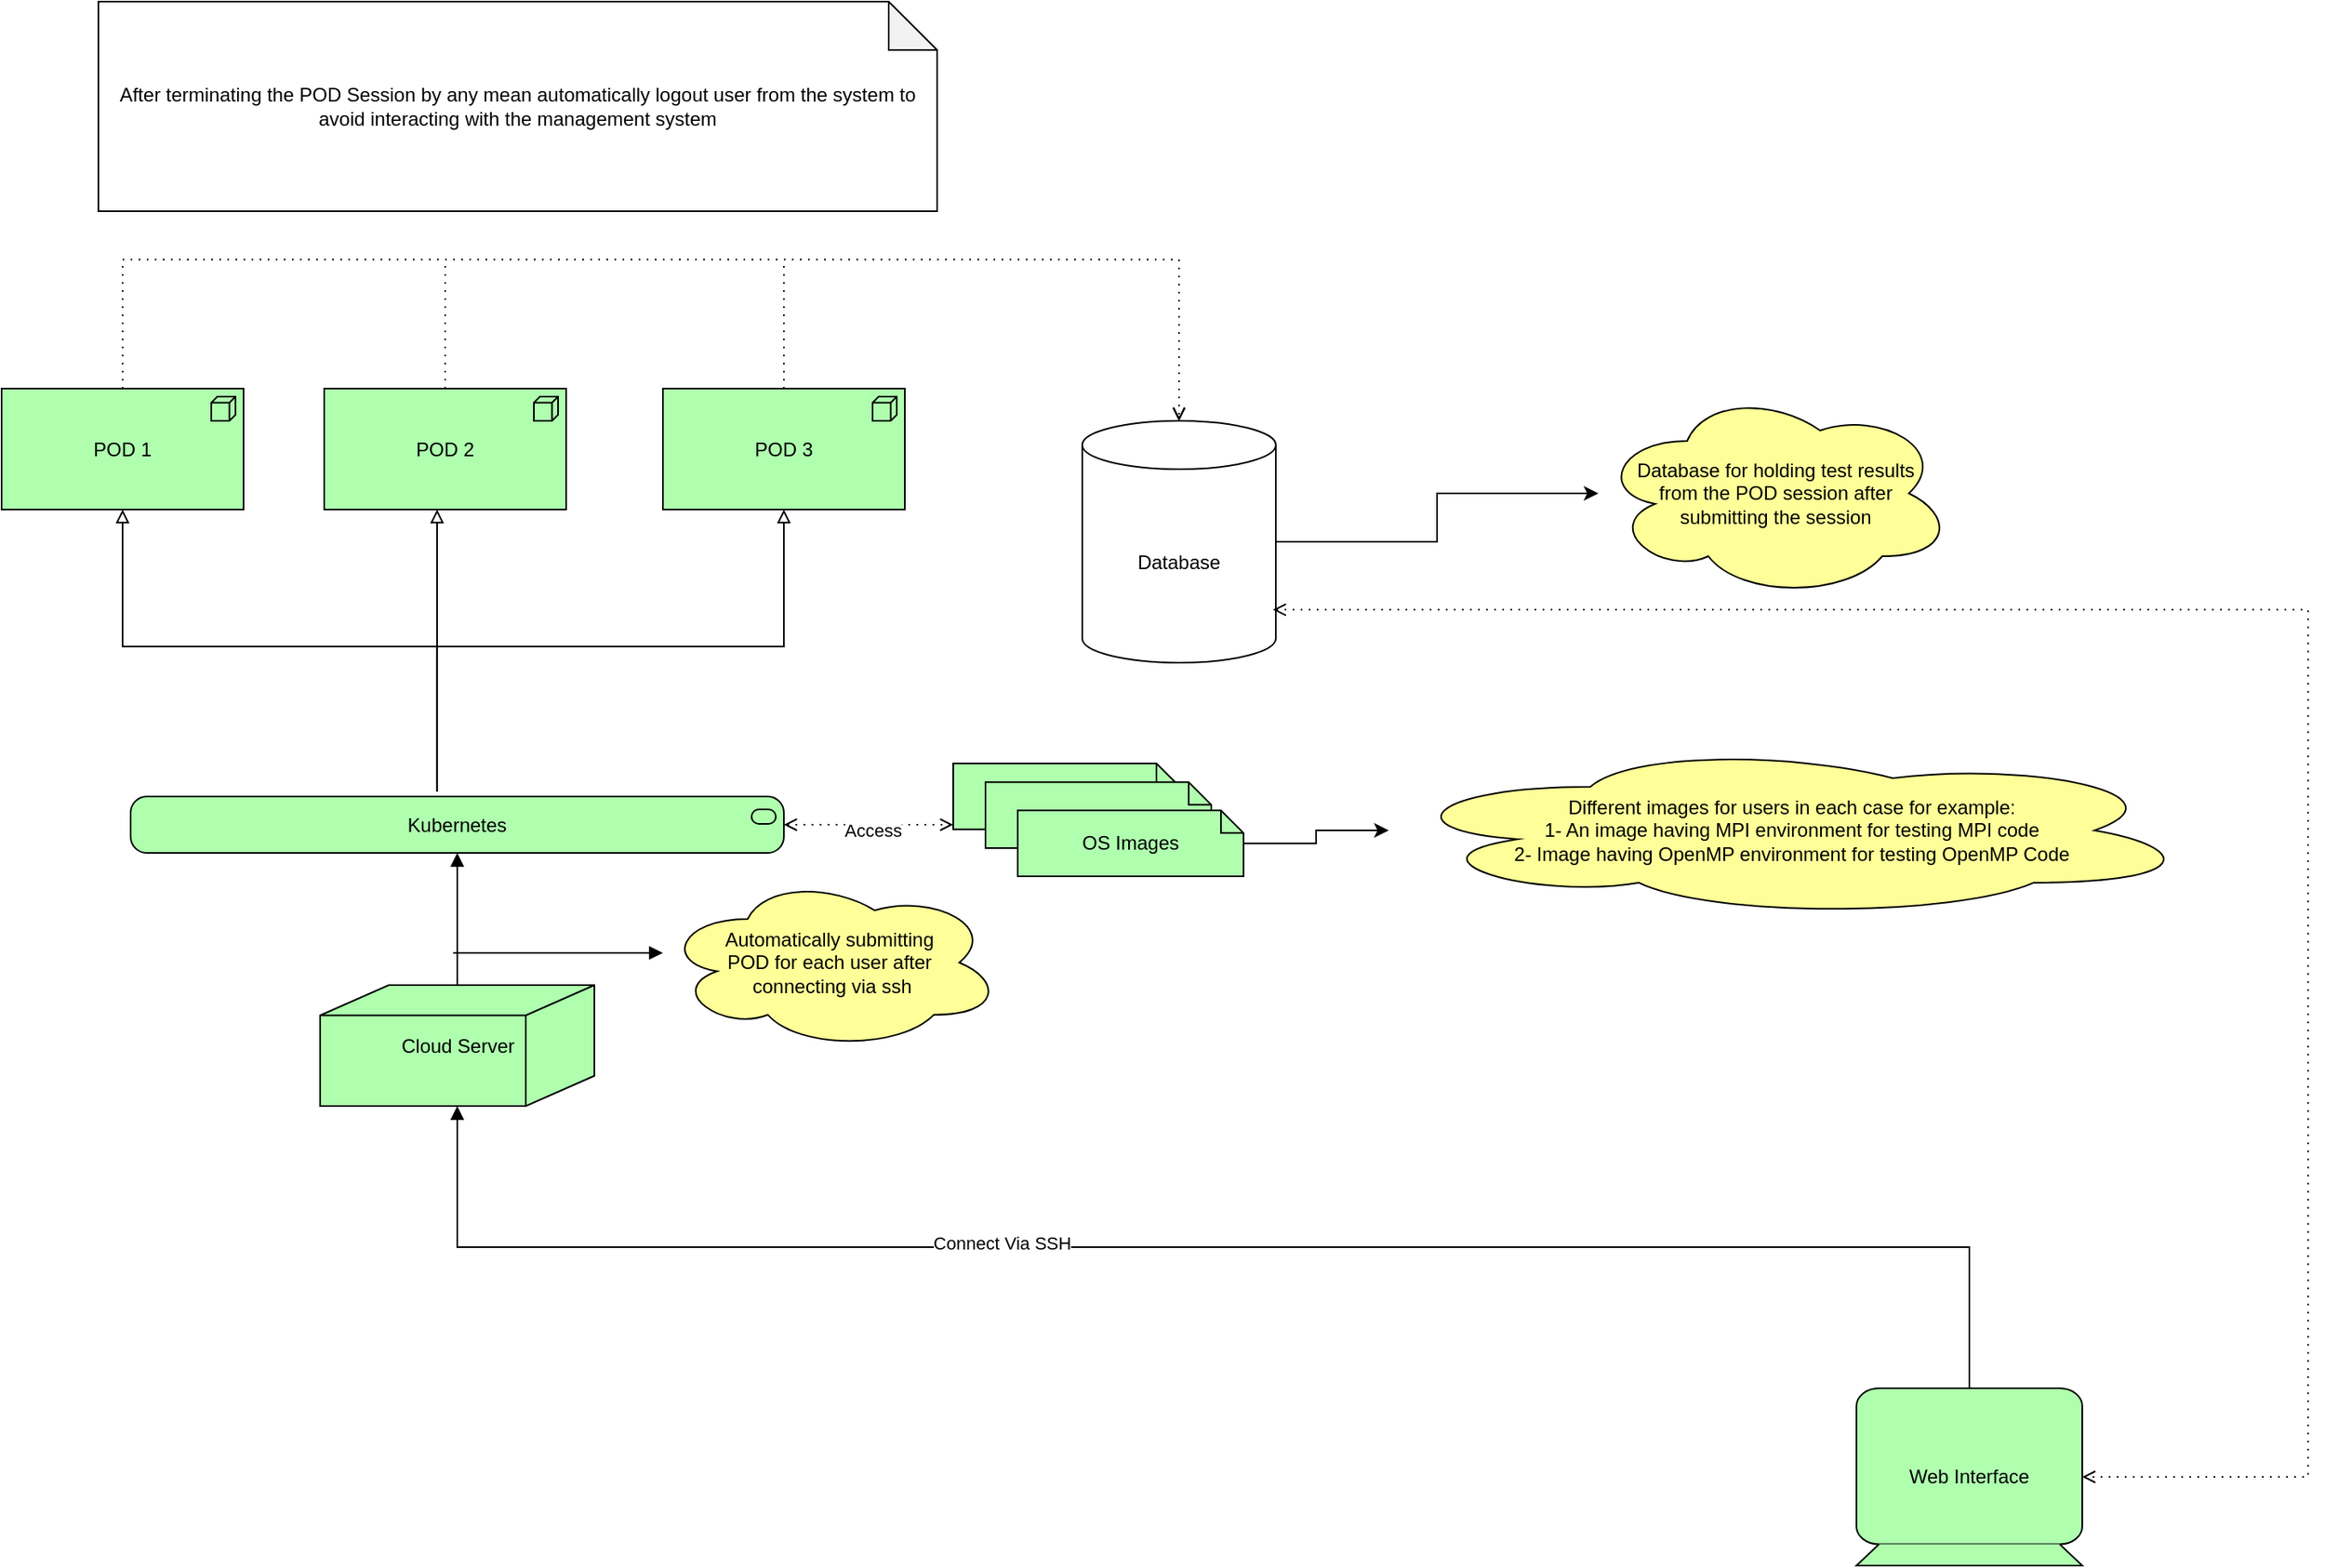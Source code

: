 <mxfile version="26.0.16">
  <diagram name="Page-1" id="8RpowJKbyrlr3DVdEzmi">
    <mxGraphModel dx="2049" dy="1120" grid="1" gridSize="10" guides="1" tooltips="1" connect="1" arrows="1" fold="1" page="1" pageScale="1" pageWidth="850" pageHeight="1100" math="0" shadow="0">
      <root>
        <mxCell id="0" />
        <mxCell id="1" parent="0" />
        <mxCell id="MGjpmvllVsbpUqZVuK8m-25" value="" style="group" vertex="1" connectable="0" parent="1">
          <mxGeometry x="600" y="512.5" width="180" height="70" as="geometry" />
        </mxCell>
        <mxCell id="MGjpmvllVsbpUqZVuK8m-22" value="" style="html=1;outlineConnect=0;whiteSpace=wrap;fillColor=#AFFFAF;shape=note;size=14;movable=1;resizable=1;rotatable=1;deletable=1;editable=1;locked=0;connectable=1;" vertex="1" parent="MGjpmvllVsbpUqZVuK8m-25">
          <mxGeometry width="140" height="40.833" as="geometry" />
        </mxCell>
        <mxCell id="MGjpmvllVsbpUqZVuK8m-23" value="" style="html=1;outlineConnect=0;whiteSpace=wrap;fillColor=#AFFFAF;shape=note;size=14;movable=1;resizable=1;rotatable=1;deletable=1;editable=1;locked=0;connectable=1;" vertex="1" parent="MGjpmvllVsbpUqZVuK8m-25">
          <mxGeometry x="20" y="11.667" width="140" height="40.833" as="geometry" />
        </mxCell>
        <mxCell id="MGjpmvllVsbpUqZVuK8m-24" value="OS Images" style="html=1;outlineConnect=0;whiteSpace=wrap;fillColor=#AFFFAF;shape=note;size=14;movable=1;resizable=1;rotatable=1;deletable=1;editable=1;locked=0;connectable=1;" vertex="1" parent="MGjpmvllVsbpUqZVuK8m-25">
          <mxGeometry x="40" y="29.167" width="140" height="40.833" as="geometry" />
        </mxCell>
        <mxCell id="MGjpmvllVsbpUqZVuK8m-39" value="" style="edgeStyle=elbowEdgeStyle;html=1;endArrow=open;elbow=vertical;endFill=0;dashed=1;startArrow=open;startFill=0;dashPattern=1 4;rounded=0;exitX=1;exitY=0.5;exitDx=0;exitDy=0;exitPerimeter=0;" edge="1" parent="MGjpmvllVsbpUqZVuK8m-25" source="MGjpmvllVsbpUqZVuK8m-30">
          <mxGeometry width="160" relative="1" as="geometry">
            <mxPoint x="-90" y="36.5" as="sourcePoint" />
            <mxPoint y="37.5" as="targetPoint" />
            <Array as="points">
              <mxPoint x="-70" y="38" />
            </Array>
          </mxGeometry>
        </mxCell>
        <mxCell id="MGjpmvllVsbpUqZVuK8m-41" value="Access" style="edgeLabel;html=1;align=center;verticalAlign=middle;resizable=0;points=[];" vertex="1" connectable="0" parent="MGjpmvllVsbpUqZVuK8m-39">
          <mxGeometry x="0.043" y="-2" relative="1" as="geometry">
            <mxPoint y="1" as="offset" />
          </mxGeometry>
        </mxCell>
        <mxCell id="MGjpmvllVsbpUqZVuK8m-28" value="Cloud Server" style="html=1;outlineConnect=0;whiteSpace=wrap;fillColor=#AFFFAF;shape=mxgraph.archimate3.node;" vertex="1" parent="1">
          <mxGeometry x="207.5" y="650" width="170" height="75" as="geometry" />
        </mxCell>
        <mxCell id="MGjpmvllVsbpUqZVuK8m-30" value="Kubernetes" style="html=1;outlineConnect=0;whiteSpace=wrap;fillColor=#AFFFAF;shape=mxgraph.archimate3.application;appType=serv;archiType=rounded" vertex="1" parent="1">
          <mxGeometry x="90" y="533" width="405" height="35" as="geometry" />
        </mxCell>
        <mxCell id="MGjpmvllVsbpUqZVuK8m-32" value="Web Interface" style="html=1;outlineConnect=0;whiteSpace=wrap;fillColor=#AFFFAF;shape=mxgraph.archimate3.device;" vertex="1" parent="1">
          <mxGeometry x="1160" y="900" width="140" height="110" as="geometry" />
        </mxCell>
        <mxCell id="MGjpmvllVsbpUqZVuK8m-35" value="" style="edgeStyle=elbowEdgeStyle;html=1;endArrow=block;dashed=0;elbow=vertical;endFill=1;rounded=0;" edge="1" parent="1" source="MGjpmvllVsbpUqZVuK8m-32" target="MGjpmvllVsbpUqZVuK8m-28">
          <mxGeometry width="160" relative="1" as="geometry">
            <mxPoint x="500" y="690" as="sourcePoint" />
            <mxPoint x="340" y="690" as="targetPoint" />
          </mxGeometry>
        </mxCell>
        <mxCell id="MGjpmvllVsbpUqZVuK8m-37" value="Connect Via SSH" style="edgeLabel;html=1;align=center;verticalAlign=middle;resizable=0;points=[];" vertex="1" connectable="0" parent="MGjpmvllVsbpUqZVuK8m-35">
          <mxGeometry x="0.237" y="-3" relative="1" as="geometry">
            <mxPoint as="offset" />
          </mxGeometry>
        </mxCell>
        <mxCell id="MGjpmvllVsbpUqZVuK8m-38" value="" style="edgeStyle=elbowEdgeStyle;html=1;endArrow=block;dashed=0;elbow=vertical;endFill=1;rounded=0;entryX=0.5;entryY=1;entryDx=0;entryDy=0;entryPerimeter=0;" edge="1" parent="1" source="MGjpmvllVsbpUqZVuK8m-28" target="MGjpmvllVsbpUqZVuK8m-30">
          <mxGeometry width="160" relative="1" as="geometry">
            <mxPoint x="320" y="640" as="sourcePoint" />
            <mxPoint x="500" y="690" as="targetPoint" />
          </mxGeometry>
        </mxCell>
        <mxCell id="MGjpmvllVsbpUqZVuK8m-42" value="POD 1" style="html=1;outlineConnect=0;whiteSpace=wrap;fillColor=#AFFFAF;shape=mxgraph.archimate3.application;appType=node;archiType=square;" vertex="1" parent="1">
          <mxGeometry x="10" y="280" width="150" height="75" as="geometry" />
        </mxCell>
        <mxCell id="MGjpmvllVsbpUqZVuK8m-43" value="POD 2" style="html=1;outlineConnect=0;whiteSpace=wrap;fillColor=#AFFFAF;shape=mxgraph.archimate3.application;appType=node;archiType=square;" vertex="1" parent="1">
          <mxGeometry x="210" y="280" width="150" height="75" as="geometry" />
        </mxCell>
        <mxCell id="MGjpmvllVsbpUqZVuK8m-44" value="POD 3" style="html=1;outlineConnect=0;whiteSpace=wrap;fillColor=#AFFFAF;shape=mxgraph.archimate3.application;appType=node;archiType=square;" vertex="1" parent="1">
          <mxGeometry x="420" y="280" width="150" height="75" as="geometry" />
        </mxCell>
        <mxCell id="MGjpmvllVsbpUqZVuK8m-45" value="" style="endArrow=block;html=1;endFill=0;edgeStyle=elbowEdgeStyle;elbow=vertical;rounded=0;entryX=0.5;entryY=1;entryDx=0;entryDy=0;entryPerimeter=0;exitX=0.469;exitY=-0.086;exitDx=0;exitDy=0;exitPerimeter=0;" edge="1" parent="1" source="MGjpmvllVsbpUqZVuK8m-30" target="MGjpmvllVsbpUqZVuK8m-42">
          <mxGeometry width="160" relative="1" as="geometry">
            <mxPoint x="340" y="490" as="sourcePoint" />
            <mxPoint x="500" y="490" as="targetPoint" />
            <Array as="points">
              <mxPoint x="190" y="440" />
            </Array>
          </mxGeometry>
        </mxCell>
        <mxCell id="MGjpmvllVsbpUqZVuK8m-46" value="" style="endArrow=block;html=1;endFill=0;edgeStyle=elbowEdgeStyle;elbow=vertical;rounded=0;" edge="1" parent="1" target="MGjpmvllVsbpUqZVuK8m-43">
          <mxGeometry width="160" relative="1" as="geometry">
            <mxPoint x="280" y="530" as="sourcePoint" />
            <mxPoint x="325" y="355" as="targetPoint" />
            <Array as="points">
              <mxPoint x="280" y="440" />
            </Array>
          </mxGeometry>
        </mxCell>
        <mxCell id="MGjpmvllVsbpUqZVuK8m-47" value="" style="endArrow=block;html=1;endFill=0;edgeStyle=elbowEdgeStyle;elbow=vertical;rounded=0;entryX=0.5;entryY=1;entryDx=0;entryDy=0;entryPerimeter=0;exitX=0.469;exitY=-0.086;exitDx=0;exitDy=0;exitPerimeter=0;" edge="1" parent="1" source="MGjpmvllVsbpUqZVuK8m-30" target="MGjpmvllVsbpUqZVuK8m-44">
          <mxGeometry width="160" relative="1" as="geometry">
            <mxPoint x="290" y="530" as="sourcePoint" />
            <mxPoint x="165" y="375" as="targetPoint" />
            <Array as="points">
              <mxPoint x="310" y="440" />
              <mxPoint x="270" y="443" />
            </Array>
          </mxGeometry>
        </mxCell>
        <mxCell id="MGjpmvllVsbpUqZVuK8m-55" style="edgeStyle=orthogonalEdgeStyle;rounded=0;orthogonalLoop=1;jettySize=auto;html=1;" edge="1" parent="1" source="MGjpmvllVsbpUqZVuK8m-48" target="MGjpmvllVsbpUqZVuK8m-54">
          <mxGeometry relative="1" as="geometry" />
        </mxCell>
        <mxCell id="MGjpmvllVsbpUqZVuK8m-48" value="Database" style="shape=cylinder3;whiteSpace=wrap;html=1;boundedLbl=1;backgroundOutline=1;size=15;" vertex="1" parent="1">
          <mxGeometry x="680" y="300" width="120" height="150" as="geometry" />
        </mxCell>
        <mxCell id="MGjpmvllVsbpUqZVuK8m-49" value="" style="edgeStyle=elbowEdgeStyle;html=1;endArrow=open;elbow=vertical;endFill=0;dashed=1;dashPattern=1 4;rounded=0;exitX=0.5;exitY=0;exitDx=0;exitDy=0;exitPerimeter=0;entryX=0.5;entryY=0;entryDx=0;entryDy=0;entryPerimeter=0;" edge="1" parent="1" source="MGjpmvllVsbpUqZVuK8m-44" target="MGjpmvllVsbpUqZVuK8m-48">
          <mxGeometry width="160" relative="1" as="geometry">
            <mxPoint x="510" y="220" as="sourcePoint" />
            <mxPoint x="670" y="220" as="targetPoint" />
            <Array as="points">
              <mxPoint x="620" y="200" />
            </Array>
          </mxGeometry>
        </mxCell>
        <mxCell id="MGjpmvllVsbpUqZVuK8m-50" value="" style="edgeStyle=elbowEdgeStyle;html=1;endArrow=open;elbow=vertical;endFill=0;dashed=1;dashPattern=1 4;rounded=0;exitX=0.5;exitY=0;exitDx=0;exitDy=0;exitPerimeter=0;entryX=0.5;entryY=0;entryDx=0;entryDy=0;entryPerimeter=0;" edge="1" parent="1" source="MGjpmvllVsbpUqZVuK8m-43">
          <mxGeometry width="160" relative="1" as="geometry">
            <mxPoint x="495" y="280" as="sourcePoint" />
            <mxPoint x="740" y="300" as="targetPoint" />
            <Array as="points">
              <mxPoint x="620" y="200" />
            </Array>
          </mxGeometry>
        </mxCell>
        <mxCell id="MGjpmvllVsbpUqZVuK8m-51" value="" style="edgeStyle=elbowEdgeStyle;html=1;endArrow=open;elbow=vertical;endFill=0;dashed=1;dashPattern=1 4;rounded=0;exitX=0.5;exitY=0;exitDx=0;exitDy=0;exitPerimeter=0;entryX=0.5;entryY=0;entryDx=0;entryDy=0;entryPerimeter=0;" edge="1" parent="1" source="MGjpmvllVsbpUqZVuK8m-42" target="MGjpmvllVsbpUqZVuK8m-48">
          <mxGeometry width="160" relative="1" as="geometry">
            <mxPoint x="500" y="280" as="sourcePoint" />
            <mxPoint x="745" y="300" as="targetPoint" />
            <Array as="points">
              <mxPoint x="625" y="200" />
            </Array>
          </mxGeometry>
        </mxCell>
        <mxCell id="MGjpmvllVsbpUqZVuK8m-52" value="Different images for users in each case for example:&lt;div&gt;1- An image having MPI&amp;nbsp;&lt;span style=&quot;background-color: transparent; color: light-dark(rgb(0, 0, 0), rgb(255, 255, 255));&quot;&gt;environment&lt;/span&gt;&lt;span style=&quot;background-color: transparent; color: light-dark(rgb(0, 0, 0), rgb(255, 255, 255));&quot;&gt;&amp;nbsp;for testing MPI code&lt;/span&gt;&lt;/div&gt;&lt;div&gt;2- Image having OpenMP environment for testing OpenMP Code&lt;/div&gt;" style="fillColor=#ffff99;whiteSpace=wrap;shape=cloud;html=1;" vertex="1" parent="1">
          <mxGeometry x="870" y="500" width="500" height="108.08" as="geometry" />
        </mxCell>
        <mxCell id="MGjpmvllVsbpUqZVuK8m-53" style="edgeStyle=orthogonalEdgeStyle;rounded=0;orthogonalLoop=1;jettySize=auto;html=1;" edge="1" parent="1" source="MGjpmvllVsbpUqZVuK8m-24" target="MGjpmvllVsbpUqZVuK8m-52">
          <mxGeometry relative="1" as="geometry" />
        </mxCell>
        <mxCell id="MGjpmvllVsbpUqZVuK8m-54" value="&lt;span style=&quot;background-color: transparent; color: light-dark(rgb(0, 0, 0), rgb(255, 255, 255));&quot;&gt;Database for holding test results&lt;/span&gt;&lt;div&gt;&lt;span style=&quot;background-color: transparent; color: light-dark(rgb(0, 0, 0), rgb(255, 255, 255));&quot;&gt;&amp;nbsp;from the POD session after&amp;nbsp;&lt;/span&gt;&lt;/div&gt;&lt;div&gt;&lt;span style=&quot;background-color: transparent; color: light-dark(rgb(0, 0, 0), rgb(255, 255, 255));&quot;&gt;submitting the session&lt;/span&gt;&lt;/div&gt;" style="fillColor=#ffff99;whiteSpace=wrap;shape=cloud;html=1;align=center;" vertex="1" parent="1">
          <mxGeometry x="1000" y="280" width="220" height="130" as="geometry" />
        </mxCell>
        <mxCell id="MGjpmvllVsbpUqZVuK8m-56" value="Automatically submitting&amp;nbsp;&lt;div&gt;POD for each user after&amp;nbsp;&lt;/div&gt;&lt;div&gt;connecting via ssh&lt;/div&gt;" style="fillColor=#ffff99;whiteSpace=wrap;shape=cloud;html=1;" vertex="1" parent="1">
          <mxGeometry x="420" y="582" width="210" height="108" as="geometry" />
        </mxCell>
        <mxCell id="MGjpmvllVsbpUqZVuK8m-58" value="" style="edgeStyle=elbowEdgeStyle;html=1;endArrow=block;dashed=0;elbow=vertical;endFill=1;rounded=0;" edge="1" parent="1" target="MGjpmvllVsbpUqZVuK8m-56">
          <mxGeometry width="160" relative="1" as="geometry">
            <mxPoint x="290" y="630" as="sourcePoint" />
            <mxPoint x="450" y="630" as="targetPoint" />
          </mxGeometry>
        </mxCell>
        <mxCell id="MGjpmvllVsbpUqZVuK8m-59" value="After terminating the POD Session by any mean automatically logout user from the system to avoid interacting with the management system" style="shape=note;whiteSpace=wrap;html=1;backgroundOutline=1;darkOpacity=0.05;" vertex="1" parent="1">
          <mxGeometry x="70" y="40" width="520" height="130" as="geometry" />
        </mxCell>
        <mxCell id="MGjpmvllVsbpUqZVuK8m-61" value="" style="edgeStyle=elbowEdgeStyle;html=1;endArrow=open;elbow=vertical;endFill=0;dashed=1;startArrow=open;startFill=0;dashPattern=1 4;rounded=0;exitX=0.985;exitY=0.781;exitDx=0;exitDy=0;exitPerimeter=0;entryX=1;entryY=0.5;entryDx=0;entryDy=0;entryPerimeter=0;" edge="1" parent="1" source="MGjpmvllVsbpUqZVuK8m-48" target="MGjpmvllVsbpUqZVuK8m-32">
          <mxGeometry width="160" relative="1" as="geometry">
            <mxPoint x="806.3" y="420.0" as="sourcePoint" />
            <mxPoint x="1450" y="970" as="targetPoint" />
            <Array as="points">
              <mxPoint x="1440" y="420" />
            </Array>
          </mxGeometry>
        </mxCell>
      </root>
    </mxGraphModel>
  </diagram>
</mxfile>
